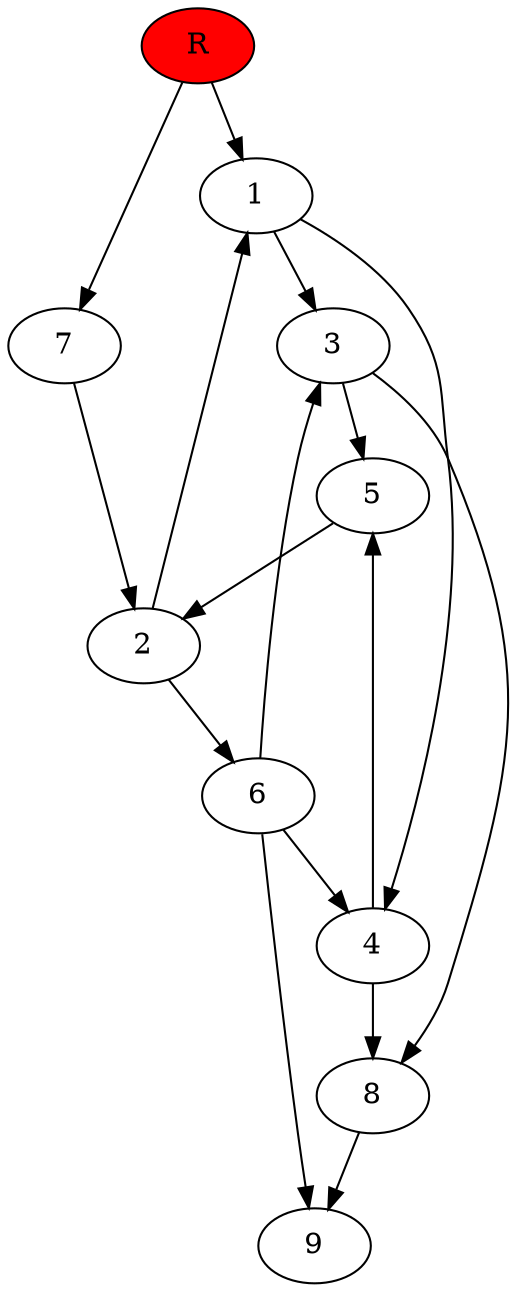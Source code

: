 digraph prb22436 {
	1
	2
	3
	4
	5
	6
	7
	8
	R [fillcolor="#ff0000" style=filled]
	1 -> 3
	1 -> 4
	2 -> 1
	2 -> 6
	3 -> 5
	3 -> 8
	4 -> 5
	4 -> 8
	5 -> 2
	6 -> 3
	6 -> 4
	6 -> 9
	7 -> 2
	8 -> 9
	R -> 1
	R -> 7
}
